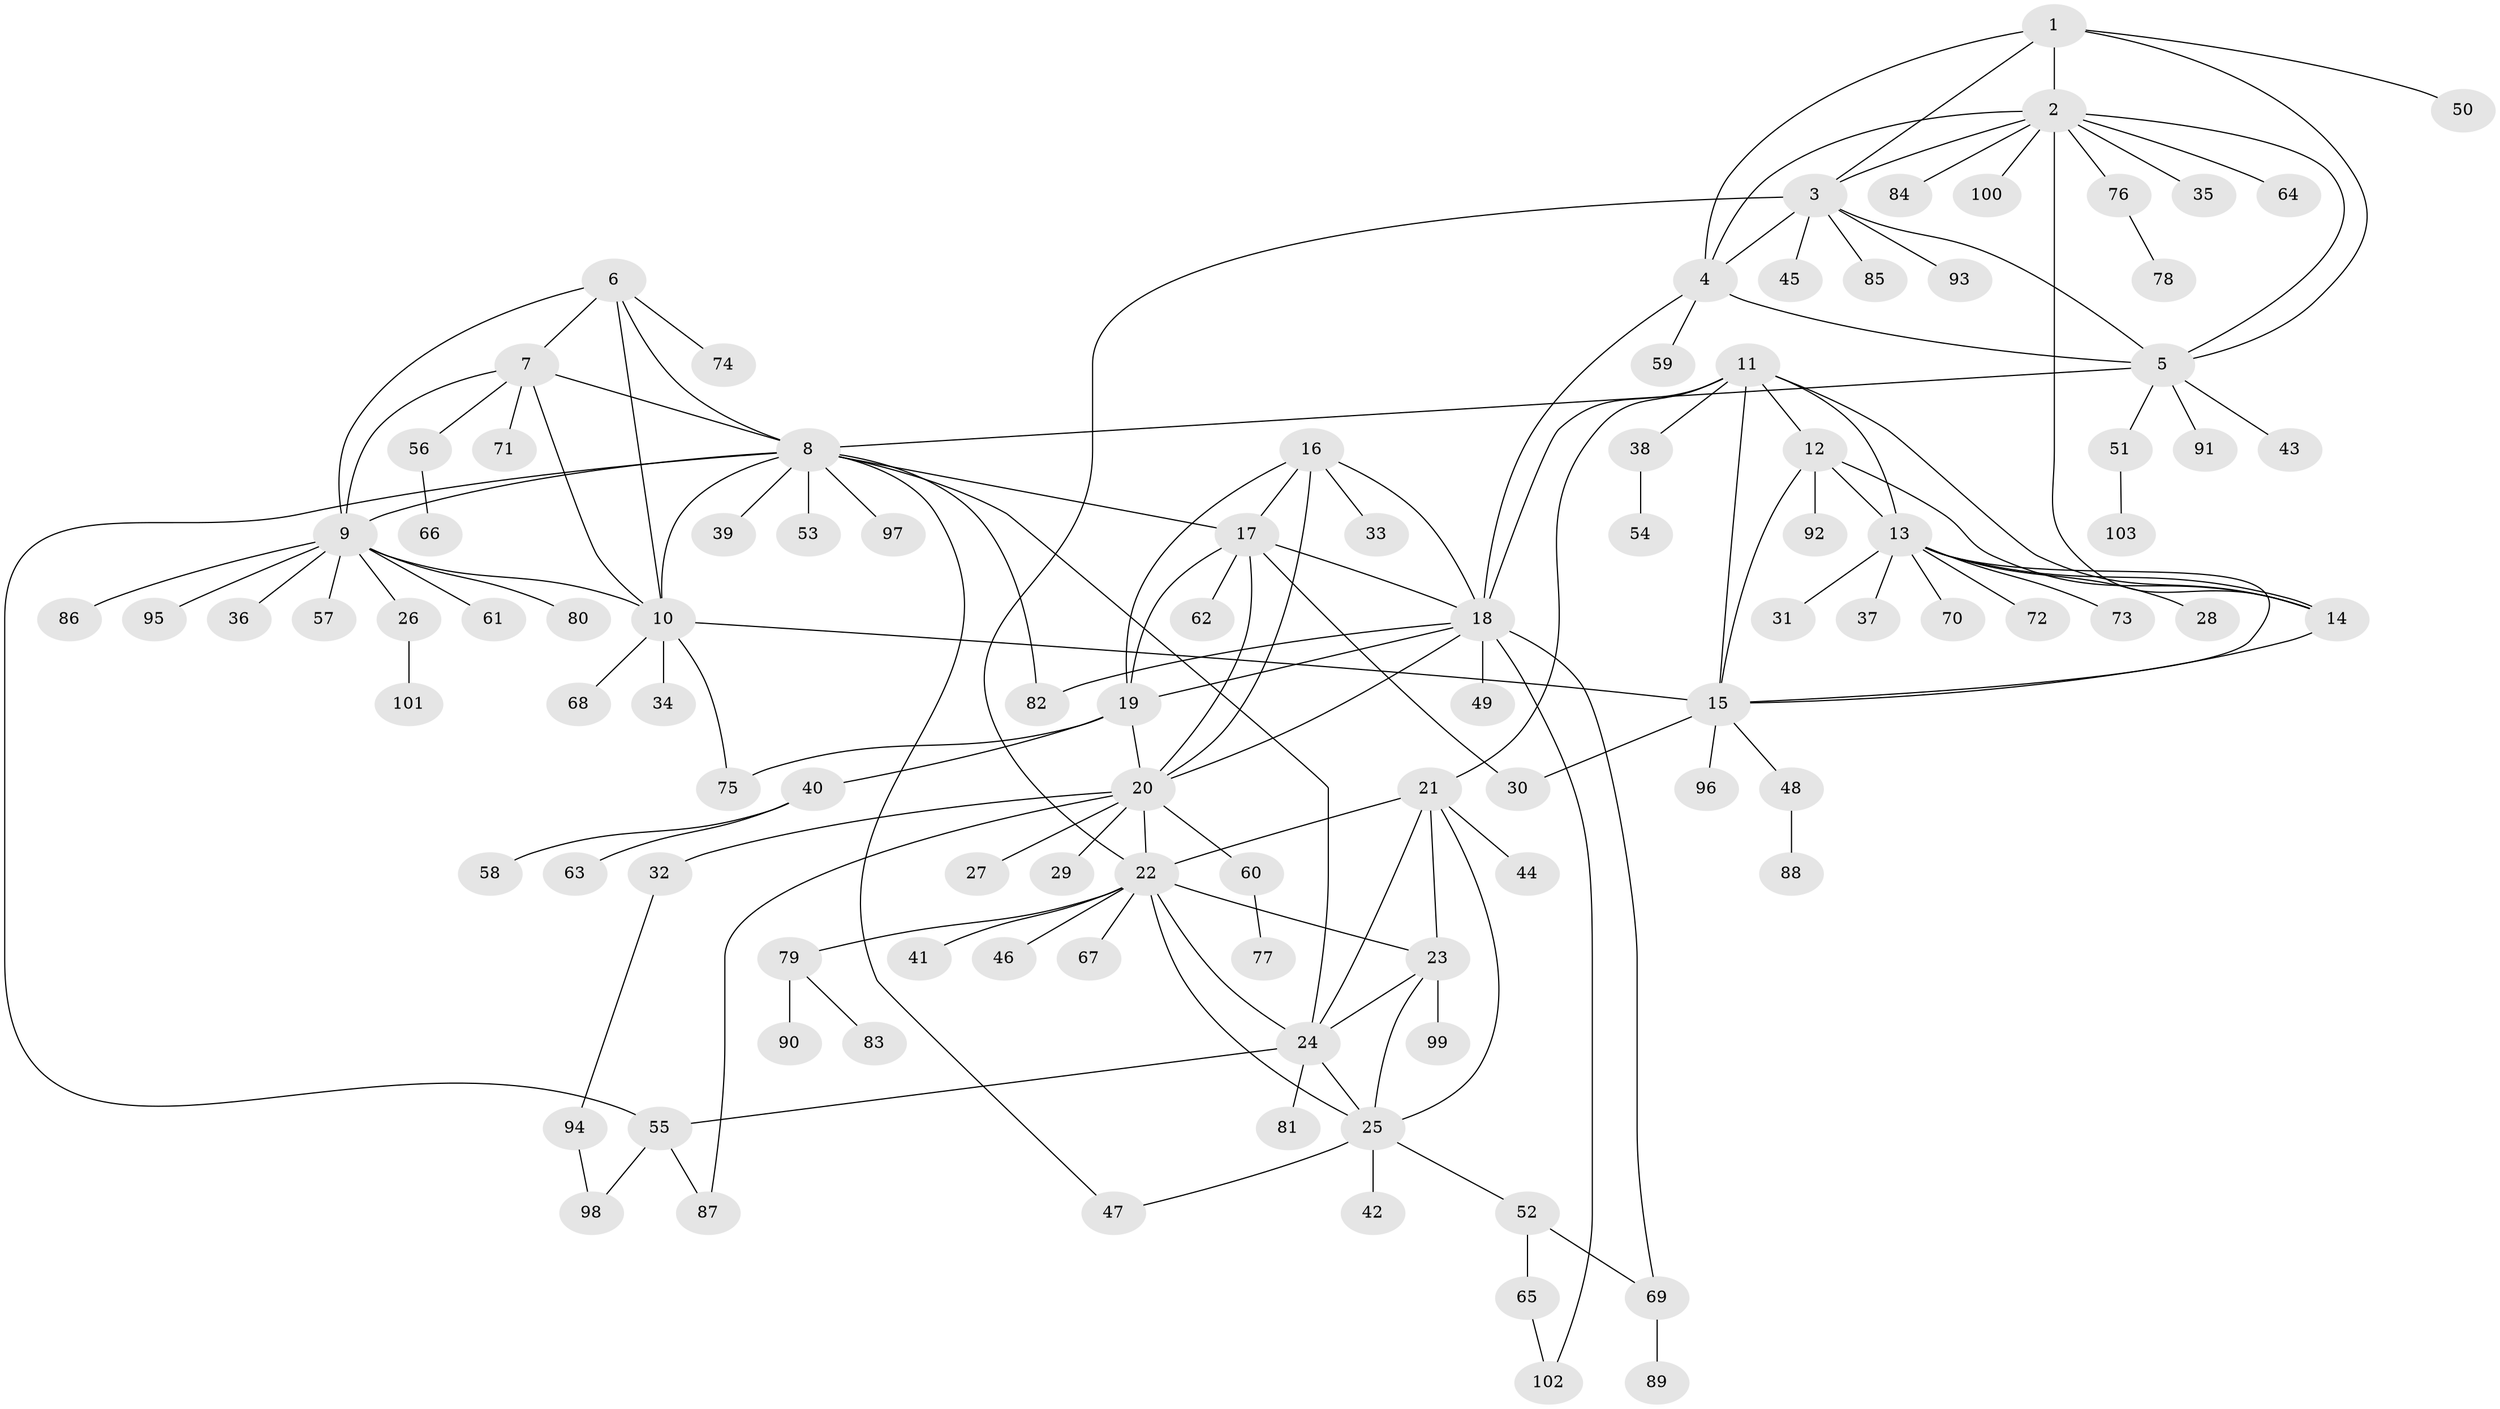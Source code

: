 // Generated by graph-tools (version 1.1) at 2025/11/02/27/25 16:11:29]
// undirected, 103 vertices, 147 edges
graph export_dot {
graph [start="1"]
  node [color=gray90,style=filled];
  1;
  2;
  3;
  4;
  5;
  6;
  7;
  8;
  9;
  10;
  11;
  12;
  13;
  14;
  15;
  16;
  17;
  18;
  19;
  20;
  21;
  22;
  23;
  24;
  25;
  26;
  27;
  28;
  29;
  30;
  31;
  32;
  33;
  34;
  35;
  36;
  37;
  38;
  39;
  40;
  41;
  42;
  43;
  44;
  45;
  46;
  47;
  48;
  49;
  50;
  51;
  52;
  53;
  54;
  55;
  56;
  57;
  58;
  59;
  60;
  61;
  62;
  63;
  64;
  65;
  66;
  67;
  68;
  69;
  70;
  71;
  72;
  73;
  74;
  75;
  76;
  77;
  78;
  79;
  80;
  81;
  82;
  83;
  84;
  85;
  86;
  87;
  88;
  89;
  90;
  91;
  92;
  93;
  94;
  95;
  96;
  97;
  98;
  99;
  100;
  101;
  102;
  103;
  1 -- 2;
  1 -- 3;
  1 -- 4;
  1 -- 5;
  1 -- 50;
  2 -- 3;
  2 -- 4;
  2 -- 5;
  2 -- 14;
  2 -- 35;
  2 -- 64;
  2 -- 76;
  2 -- 84;
  2 -- 100;
  3 -- 4;
  3 -- 5;
  3 -- 22;
  3 -- 45;
  3 -- 85;
  3 -- 93;
  4 -- 5;
  4 -- 18;
  4 -- 59;
  5 -- 8;
  5 -- 43;
  5 -- 51;
  5 -- 91;
  6 -- 7;
  6 -- 8;
  6 -- 9;
  6 -- 10;
  6 -- 74;
  7 -- 8;
  7 -- 9;
  7 -- 10;
  7 -- 56;
  7 -- 71;
  8 -- 9;
  8 -- 10;
  8 -- 17;
  8 -- 24;
  8 -- 39;
  8 -- 47;
  8 -- 53;
  8 -- 55;
  8 -- 82;
  8 -- 97;
  9 -- 10;
  9 -- 26;
  9 -- 36;
  9 -- 57;
  9 -- 61;
  9 -- 80;
  9 -- 86;
  9 -- 95;
  10 -- 15;
  10 -- 34;
  10 -- 68;
  10 -- 75;
  11 -- 12;
  11 -- 13;
  11 -- 14;
  11 -- 15;
  11 -- 18;
  11 -- 21;
  11 -- 38;
  12 -- 13;
  12 -- 14;
  12 -- 15;
  12 -- 92;
  13 -- 14;
  13 -- 15;
  13 -- 28;
  13 -- 31;
  13 -- 37;
  13 -- 70;
  13 -- 72;
  13 -- 73;
  14 -- 15;
  15 -- 30;
  15 -- 48;
  15 -- 96;
  16 -- 17;
  16 -- 18;
  16 -- 19;
  16 -- 20;
  16 -- 33;
  17 -- 18;
  17 -- 19;
  17 -- 20;
  17 -- 30;
  17 -- 62;
  18 -- 19;
  18 -- 20;
  18 -- 49;
  18 -- 69;
  18 -- 82;
  18 -- 102;
  19 -- 20;
  19 -- 40;
  19 -- 75;
  20 -- 22;
  20 -- 27;
  20 -- 29;
  20 -- 32;
  20 -- 60;
  20 -- 87;
  21 -- 22;
  21 -- 23;
  21 -- 24;
  21 -- 25;
  21 -- 44;
  22 -- 23;
  22 -- 24;
  22 -- 25;
  22 -- 41;
  22 -- 46;
  22 -- 67;
  22 -- 79;
  23 -- 24;
  23 -- 25;
  23 -- 99;
  24 -- 25;
  24 -- 55;
  24 -- 81;
  25 -- 42;
  25 -- 47;
  25 -- 52;
  26 -- 101;
  32 -- 94;
  38 -- 54;
  40 -- 58;
  40 -- 63;
  48 -- 88;
  51 -- 103;
  52 -- 65;
  52 -- 69;
  55 -- 87;
  55 -- 98;
  56 -- 66;
  60 -- 77;
  65 -- 102;
  69 -- 89;
  76 -- 78;
  79 -- 83;
  79 -- 90;
  94 -- 98;
}
